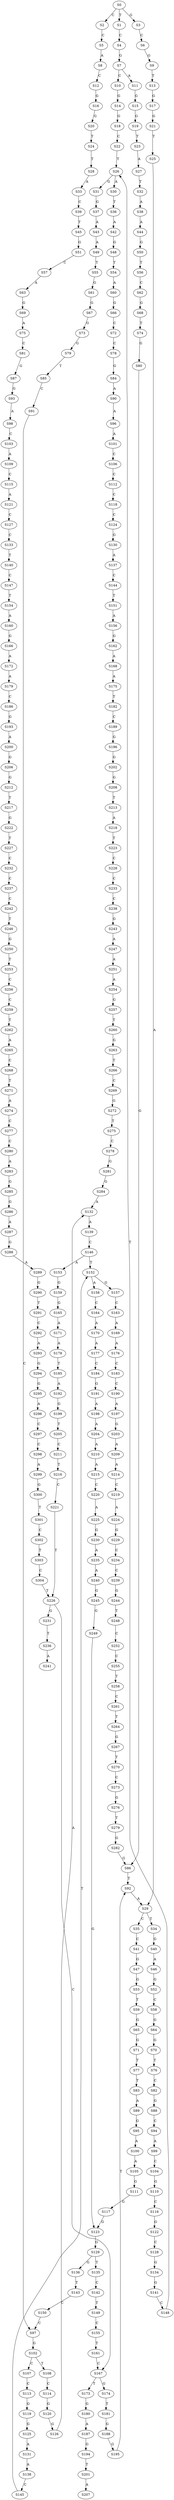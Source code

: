 strict digraph  {
	S0 -> S1 [ label = T ];
	S0 -> S2 [ label = C ];
	S0 -> S3 [ label = G ];
	S1 -> S4 [ label = C ];
	S2 -> S5 [ label = C ];
	S3 -> S6 [ label = C ];
	S4 -> S7 [ label = G ];
	S5 -> S8 [ label = A ];
	S6 -> S9 [ label = G ];
	S7 -> S10 [ label = C ];
	S7 -> S11 [ label = A ];
	S8 -> S12 [ label = C ];
	S9 -> S13 [ label = T ];
	S10 -> S14 [ label = G ];
	S11 -> S15 [ label = G ];
	S12 -> S16 [ label = G ];
	S13 -> S17 [ label = G ];
	S14 -> S18 [ label = G ];
	S15 -> S19 [ label = G ];
	S16 -> S20 [ label = G ];
	S17 -> S21 [ label = G ];
	S18 -> S22 [ label = C ];
	S19 -> S23 [ label = T ];
	S20 -> S24 [ label = T ];
	S21 -> S25 [ label = T ];
	S22 -> S26 [ label = T ];
	S23 -> S27 [ label = A ];
	S24 -> S28 [ label = T ];
	S25 -> S29 [ label = A ];
	S26 -> S30 [ label = A ];
	S26 -> S31 [ label = G ];
	S27 -> S32 [ label = T ];
	S28 -> S33 [ label = A ];
	S29 -> S34 [ label = T ];
	S29 -> S35 [ label = C ];
	S30 -> S36 [ label = T ];
	S31 -> S37 [ label = G ];
	S32 -> S38 [ label = A ];
	S33 -> S39 [ label = C ];
	S34 -> S40 [ label = G ];
	S35 -> S41 [ label = C ];
	S36 -> S42 [ label = A ];
	S37 -> S43 [ label = A ];
	S38 -> S44 [ label = A ];
	S39 -> S45 [ label = T ];
	S40 -> S46 [ label = A ];
	S41 -> S47 [ label = G ];
	S42 -> S48 [ label = G ];
	S43 -> S49 [ label = A ];
	S44 -> S50 [ label = G ];
	S45 -> S51 [ label = G ];
	S46 -> S52 [ label = G ];
	S47 -> S53 [ label = G ];
	S48 -> S54 [ label = T ];
	S49 -> S55 [ label = T ];
	S50 -> S56 [ label = T ];
	S51 -> S57 [ label = C ];
	S52 -> S58 [ label = C ];
	S53 -> S59 [ label = T ];
	S54 -> S60 [ label = A ];
	S55 -> S61 [ label = G ];
	S56 -> S62 [ label = C ];
	S57 -> S63 [ label = A ];
	S58 -> S64 [ label = G ];
	S59 -> S65 [ label = G ];
	S60 -> S66 [ label = G ];
	S61 -> S67 [ label = G ];
	S62 -> S68 [ label = G ];
	S63 -> S69 [ label = G ];
	S64 -> S70 [ label = G ];
	S65 -> S71 [ label = G ];
	S66 -> S72 [ label = C ];
	S67 -> S73 [ label = G ];
	S68 -> S74 [ label = T ];
	S69 -> S75 [ label = A ];
	S70 -> S76 [ label = T ];
	S71 -> S77 [ label = T ];
	S72 -> S78 [ label = C ];
	S73 -> S79 [ label = G ];
	S74 -> S80 [ label = G ];
	S75 -> S81 [ label = C ];
	S76 -> S82 [ label = C ];
	S77 -> S83 [ label = T ];
	S78 -> S84 [ label = G ];
	S79 -> S85 [ label = T ];
	S80 -> S86 [ label = G ];
	S81 -> S87 [ label = G ];
	S82 -> S88 [ label = G ];
	S83 -> S89 [ label = A ];
	S84 -> S90 [ label = A ];
	S85 -> S91 [ label = C ];
	S86 -> S92 [ label = T ];
	S87 -> S93 [ label = G ];
	S88 -> S94 [ label = C ];
	S89 -> S95 [ label = G ];
	S90 -> S96 [ label = A ];
	S91 -> S97 [ label = C ];
	S92 -> S29 [ label = A ];
	S93 -> S98 [ label = A ];
	S94 -> S99 [ label = A ];
	S95 -> S100 [ label = A ];
	S96 -> S101 [ label = A ];
	S97 -> S102 [ label = G ];
	S98 -> S103 [ label = C ];
	S99 -> S104 [ label = C ];
	S100 -> S105 [ label = A ];
	S101 -> S106 [ label = C ];
	S102 -> S107 [ label = C ];
	S102 -> S108 [ label = T ];
	S103 -> S109 [ label = A ];
	S104 -> S110 [ label = G ];
	S105 -> S111 [ label = G ];
	S106 -> S112 [ label = C ];
	S107 -> S113 [ label = C ];
	S108 -> S114 [ label = C ];
	S109 -> S115 [ label = C ];
	S110 -> S116 [ label = C ];
	S111 -> S117 [ label = G ];
	S112 -> S118 [ label = C ];
	S113 -> S119 [ label = G ];
	S114 -> S120 [ label = G ];
	S115 -> S121 [ label = A ];
	S116 -> S122 [ label = G ];
	S117 -> S123 [ label = G ];
	S118 -> S124 [ label = C ];
	S119 -> S125 [ label = G ];
	S120 -> S126 [ label = G ];
	S121 -> S127 [ label = C ];
	S122 -> S128 [ label = C ];
	S123 -> S129 [ label = G ];
	S124 -> S130 [ label = G ];
	S125 -> S131 [ label = A ];
	S126 -> S132 [ label = A ];
	S127 -> S133 [ label = C ];
	S128 -> S134 [ label = G ];
	S129 -> S135 [ label = T ];
	S129 -> S136 [ label = G ];
	S130 -> S137 [ label = A ];
	S131 -> S138 [ label = A ];
	S132 -> S139 [ label = A ];
	S133 -> S140 [ label = T ];
	S134 -> S141 [ label = G ];
	S135 -> S142 [ label = C ];
	S136 -> S143 [ label = T ];
	S137 -> S144 [ label = C ];
	S138 -> S145 [ label = C ];
	S139 -> S146 [ label = C ];
	S140 -> S147 [ label = C ];
	S141 -> S148 [ label = C ];
	S142 -> S149 [ label = T ];
	S143 -> S150 [ label = C ];
	S144 -> S151 [ label = T ];
	S145 -> S152 [ label = T ];
	S146 -> S153 [ label = A ];
	S146 -> S152 [ label = T ];
	S147 -> S154 [ label = T ];
	S148 -> S26 [ label = T ];
	S149 -> S155 [ label = C ];
	S150 -> S97 [ label = C ];
	S151 -> S156 [ label = A ];
	S152 -> S157 [ label = G ];
	S152 -> S158 [ label = A ];
	S153 -> S159 [ label = G ];
	S154 -> S160 [ label = A ];
	S155 -> S161 [ label = T ];
	S156 -> S162 [ label = G ];
	S157 -> S163 [ label = C ];
	S158 -> S164 [ label = C ];
	S159 -> S165 [ label = G ];
	S160 -> S166 [ label = G ];
	S161 -> S167 [ label = C ];
	S162 -> S168 [ label = A ];
	S163 -> S169 [ label = A ];
	S164 -> S170 [ label = A ];
	S165 -> S171 [ label = A ];
	S166 -> S172 [ label = A ];
	S167 -> S173 [ label = T ];
	S167 -> S174 [ label = G ];
	S168 -> S175 [ label = A ];
	S169 -> S176 [ label = A ];
	S170 -> S177 [ label = A ];
	S171 -> S178 [ label = A ];
	S172 -> S179 [ label = A ];
	S173 -> S180 [ label = G ];
	S174 -> S181 [ label = T ];
	S175 -> S182 [ label = T ];
	S176 -> S183 [ label = C ];
	S177 -> S184 [ label = C ];
	S178 -> S185 [ label = T ];
	S179 -> S186 [ label = C ];
	S180 -> S187 [ label = A ];
	S181 -> S188 [ label = G ];
	S182 -> S189 [ label = C ];
	S183 -> S190 [ label = C ];
	S184 -> S191 [ label = G ];
	S185 -> S192 [ label = A ];
	S186 -> S193 [ label = G ];
	S187 -> S194 [ label = G ];
	S188 -> S195 [ label = G ];
	S189 -> S196 [ label = G ];
	S190 -> S197 [ label = A ];
	S191 -> S198 [ label = A ];
	S192 -> S199 [ label = G ];
	S193 -> S200 [ label = A ];
	S194 -> S201 [ label = T ];
	S195 -> S92 [ label = T ];
	S196 -> S202 [ label = G ];
	S197 -> S203 [ label = G ];
	S198 -> S204 [ label = A ];
	S199 -> S205 [ label = T ];
	S200 -> S206 [ label = G ];
	S201 -> S207 [ label = A ];
	S202 -> S208 [ label = G ];
	S203 -> S209 [ label = A ];
	S204 -> S210 [ label = A ];
	S205 -> S211 [ label = C ];
	S206 -> S212 [ label = G ];
	S208 -> S213 [ label = T ];
	S209 -> S214 [ label = A ];
	S210 -> S215 [ label = A ];
	S211 -> S216 [ label = T ];
	S212 -> S217 [ label = T ];
	S213 -> S218 [ label = A ];
	S214 -> S219 [ label = C ];
	S215 -> S220 [ label = C ];
	S216 -> S221 [ label = C ];
	S217 -> S222 [ label = G ];
	S218 -> S223 [ label = T ];
	S219 -> S224 [ label = A ];
	S220 -> S225 [ label = A ];
	S221 -> S226 [ label = T ];
	S222 -> S227 [ label = T ];
	S223 -> S228 [ label = C ];
	S224 -> S229 [ label = G ];
	S225 -> S230 [ label = G ];
	S226 -> S167 [ label = C ];
	S226 -> S231 [ label = G ];
	S227 -> S232 [ label = C ];
	S228 -> S233 [ label = C ];
	S229 -> S234 [ label = C ];
	S230 -> S235 [ label = A ];
	S231 -> S236 [ label = T ];
	S232 -> S237 [ label = C ];
	S233 -> S238 [ label = C ];
	S234 -> S239 [ label = C ];
	S235 -> S240 [ label = A ];
	S236 -> S241 [ label = A ];
	S237 -> S242 [ label = C ];
	S238 -> S243 [ label = G ];
	S239 -> S244 [ label = G ];
	S240 -> S245 [ label = G ];
	S242 -> S246 [ label = T ];
	S243 -> S247 [ label = A ];
	S244 -> S248 [ label = T ];
	S245 -> S249 [ label = G ];
	S246 -> S250 [ label = G ];
	S247 -> S251 [ label = A ];
	S248 -> S252 [ label = C ];
	S249 -> S123 [ label = G ];
	S250 -> S253 [ label = T ];
	S251 -> S254 [ label = A ];
	S252 -> S255 [ label = C ];
	S253 -> S256 [ label = C ];
	S254 -> S257 [ label = G ];
	S255 -> S258 [ label = T ];
	S256 -> S259 [ label = C ];
	S257 -> S260 [ label = T ];
	S258 -> S261 [ label = C ];
	S259 -> S262 [ label = T ];
	S260 -> S263 [ label = G ];
	S261 -> S264 [ label = T ];
	S262 -> S265 [ label = A ];
	S263 -> S266 [ label = T ];
	S264 -> S267 [ label = G ];
	S265 -> S268 [ label = C ];
	S266 -> S269 [ label = C ];
	S267 -> S270 [ label = T ];
	S268 -> S271 [ label = T ];
	S269 -> S272 [ label = G ];
	S270 -> S273 [ label = C ];
	S271 -> S274 [ label = A ];
	S272 -> S275 [ label = T ];
	S273 -> S276 [ label = G ];
	S274 -> S277 [ label = C ];
	S275 -> S278 [ label = C ];
	S276 -> S279 [ label = T ];
	S277 -> S280 [ label = C ];
	S278 -> S281 [ label = G ];
	S279 -> S282 [ label = G ];
	S280 -> S283 [ label = A ];
	S281 -> S284 [ label = G ];
	S282 -> S86 [ label = G ];
	S283 -> S285 [ label = G ];
	S284 -> S132 [ label = A ];
	S285 -> S286 [ label = G ];
	S286 -> S287 [ label = A ];
	S287 -> S288 [ label = G ];
	S288 -> S289 [ label = A ];
	S289 -> S290 [ label = G ];
	S290 -> S291 [ label = T ];
	S291 -> S292 [ label = C ];
	S292 -> S293 [ label = A ];
	S293 -> S294 [ label = G ];
	S294 -> S295 [ label = G ];
	S295 -> S296 [ label = A ];
	S296 -> S297 [ label = C ];
	S297 -> S298 [ label = C ];
	S298 -> S299 [ label = A ];
	S299 -> S300 [ label = G ];
	S300 -> S301 [ label = T ];
	S301 -> S302 [ label = C ];
	S302 -> S303 [ label = T ];
	S303 -> S304 [ label = C ];
	S304 -> S226 [ label = T ];
}
